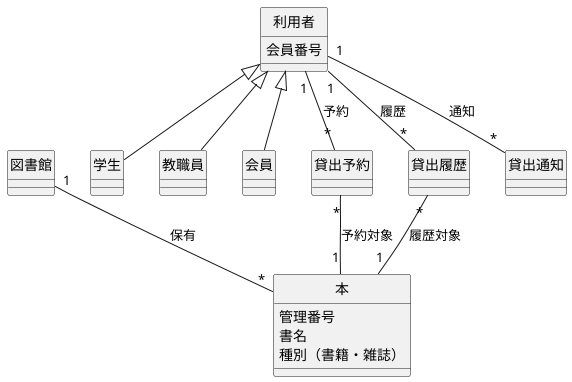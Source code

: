 
@startuml kouka_class
skinparam classAttributeIconSize 0
hide circle

class 図書館 {}
class 利用者 {
	会員番号
}
class 学生 {}
class 教職員 {}
class 会員 {}
class 本 {
	管理番号
	書名
	種別（書籍・雑誌）
}
class 貸出予約 {}
class 貸出履歴 {}
class 貸出通知 {}

利用者 <|-- 学生
利用者 <|-- 教職員
利用者 <|-- 会員
図書館 "1" -- "*" 本 : 保有
利用者 "1" -- "*" 貸出予約 : 予約
利用者 "1" -- "*" 貸出履歴 : 履歴
貸出予約 "*" -- "1" 本 : 予約対象
貸出履歴 "*" -- "1" 本 : 履歴対象
利用者 "1" -- "*" 貸出通知 : 通知

@enduml
